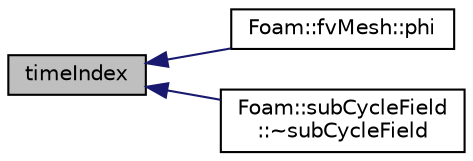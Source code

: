 digraph "timeIndex"
{
  bgcolor="transparent";
  edge [fontname="Helvetica",fontsize="10",labelfontname="Helvetica",labelfontsize="10"];
  node [fontname="Helvetica",fontsize="10",shape=record];
  rankdir="LR";
  Node1 [label="timeIndex",height=0.2,width=0.4,color="black", fillcolor="grey75", style="filled", fontcolor="black"];
  Node1 -> Node2 [dir="back",color="midnightblue",fontsize="10",style="solid",fontname="Helvetica"];
  Node2 [label="Foam::fvMesh::phi",height=0.2,width=0.4,color="black",URL="$a00876.html#ade37cce1ef602d14a94d32d418cb8fdd",tooltip="Return cell face motion fluxes. "];
  Node1 -> Node3 [dir="back",color="midnightblue",fontsize="10",style="solid",fontname="Helvetica"];
  Node3 [label="Foam::subCycleField\l::~subCycleField",height=0.2,width=0.4,color="black",URL="$a02459.html#a54b8b7d600687b3af2894ee7b62fc962",tooltip="Destructor. "];
}
